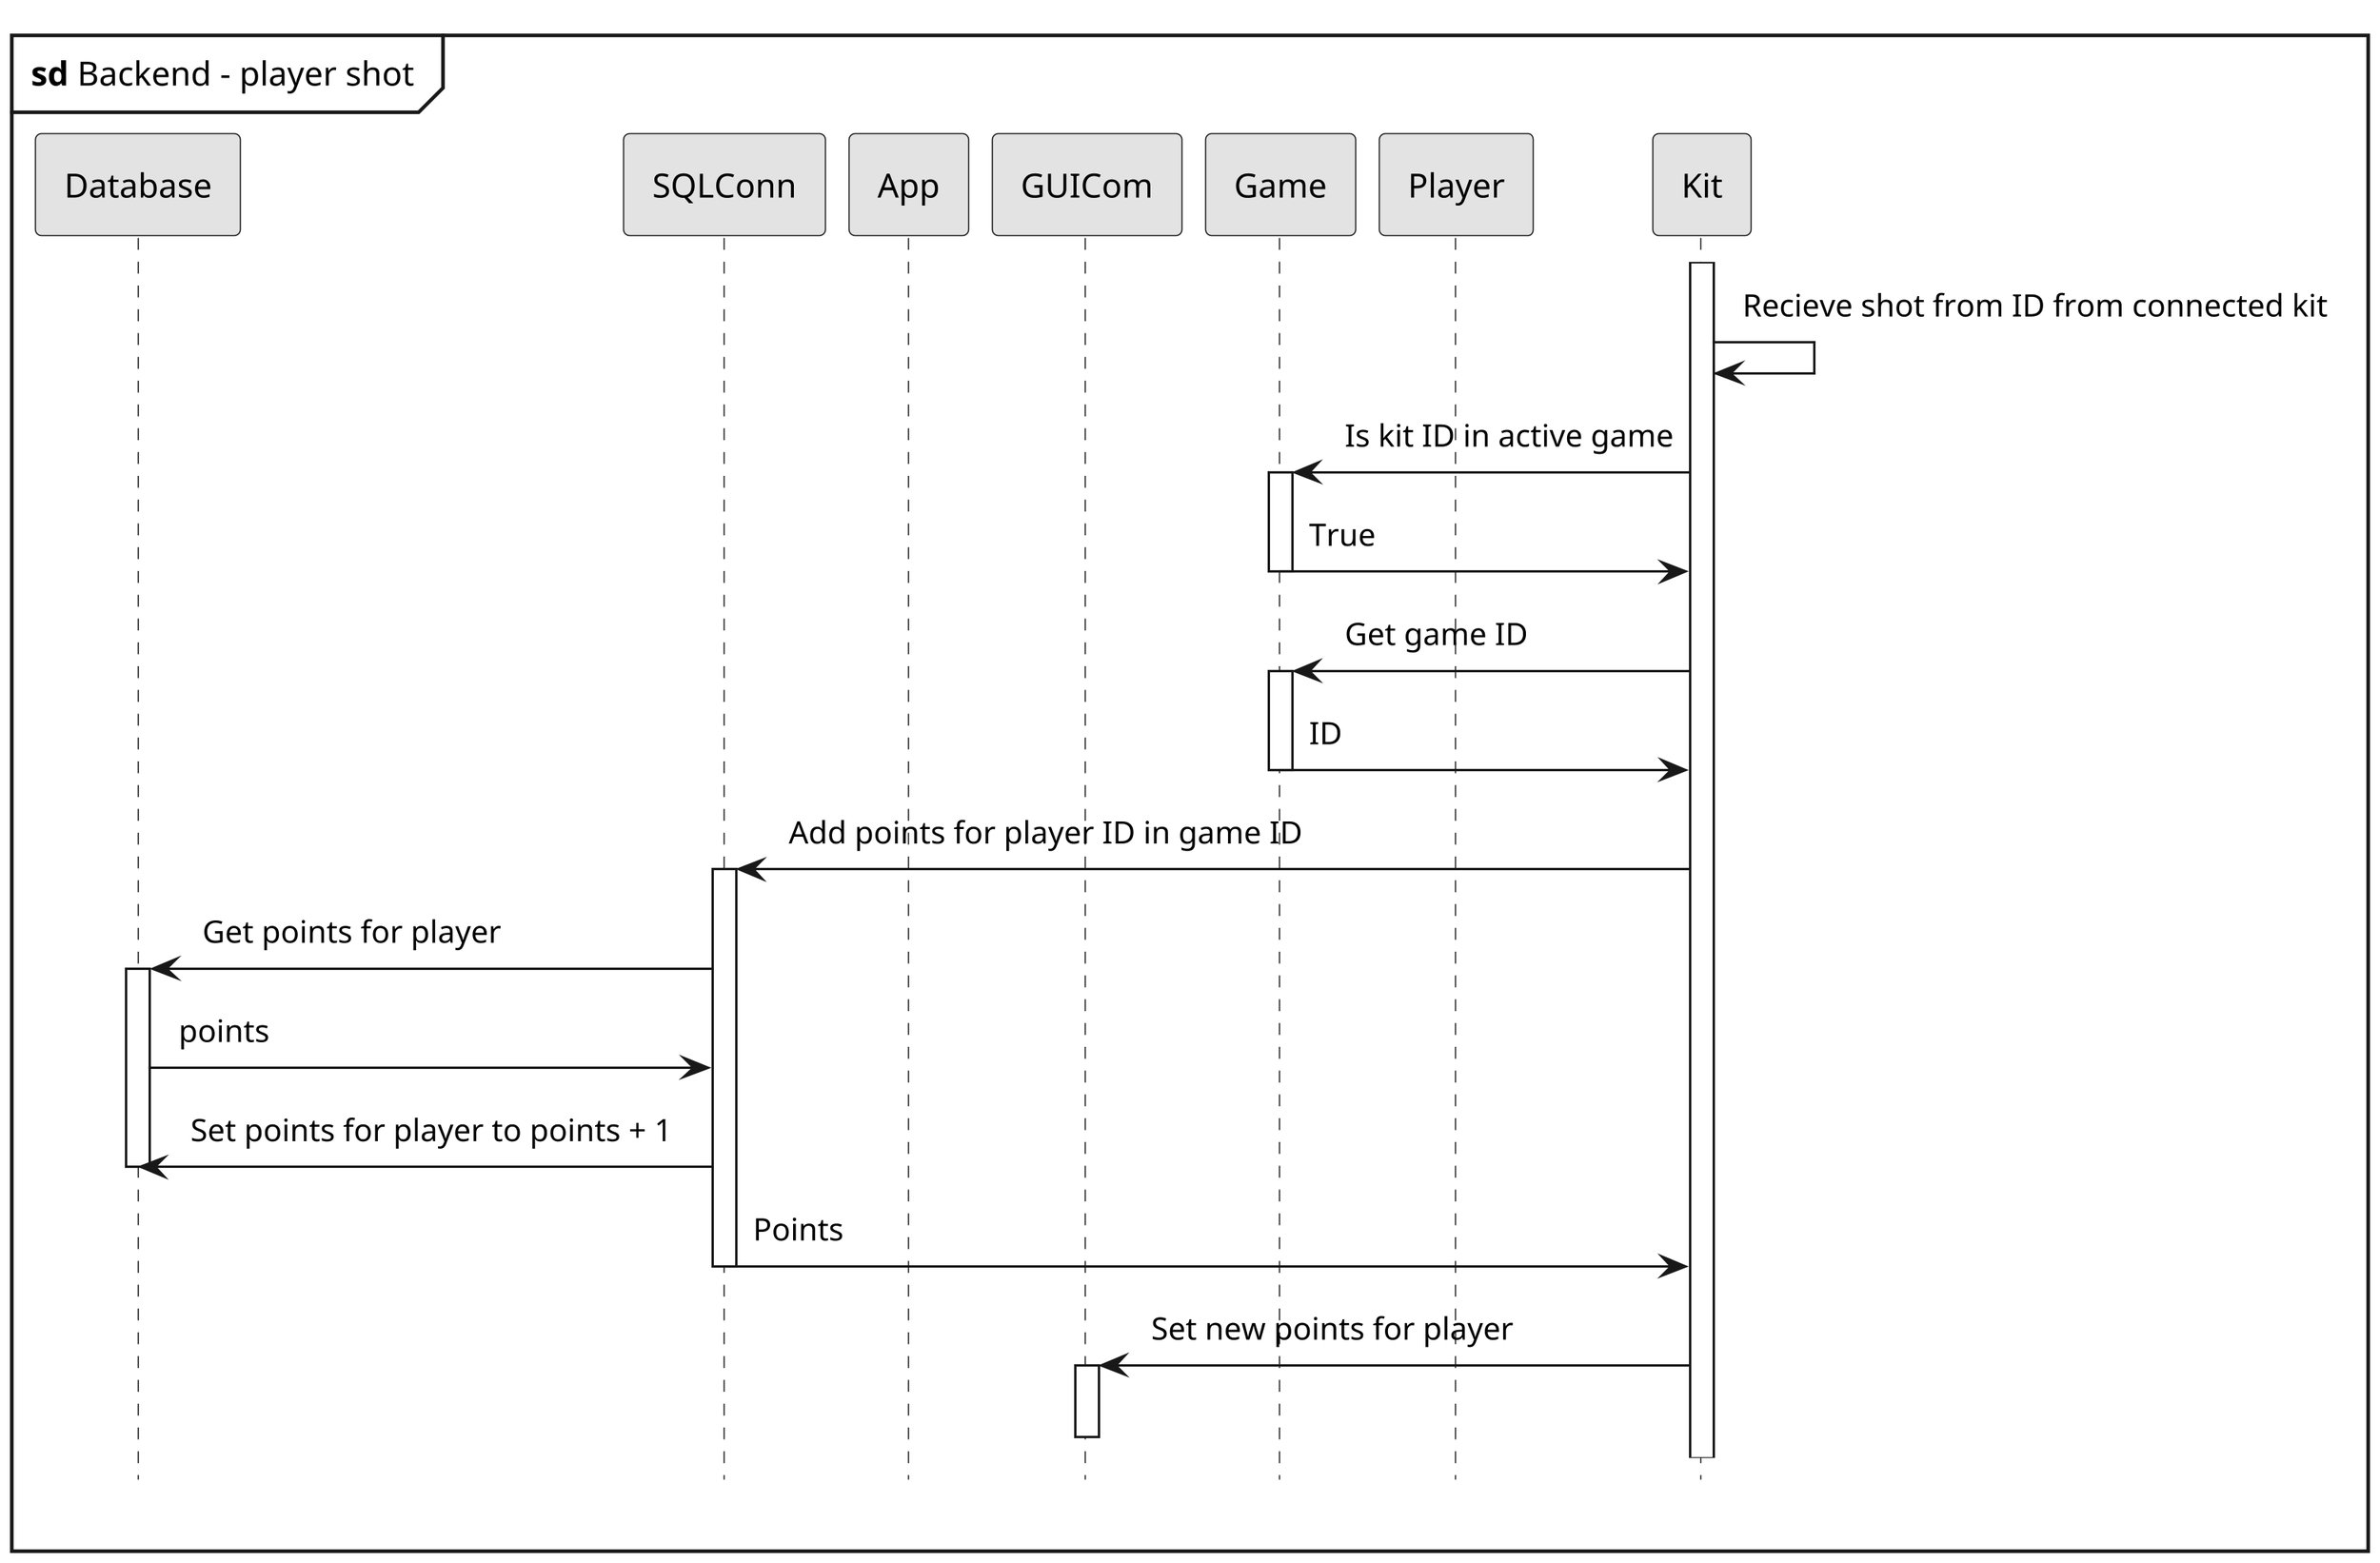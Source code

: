 @startuml backend_playershot_sd

skinparam {
    monochrome true
    dpi 300
    padding 5
    packageStyle rectangle
    packageStyle frame
    shadowing false
}

hide footbox

mainframe **sd** Backend - player shot

    participant Database
    participant SQLConn
    participant App
    participant GUICom
    participant Game
    participant Player
    participant Kit

    activate Kit
    Kit -> Kit: Recieve shot from ID from connected kit
    Kit -> Game++: Is kit ID in active game
    Game -> Kit: True
    deactivate Game
    Kit -> Game++: Get game ID
    Game -> Kit: ID
    deactivate Game
    Kit -> SQLConn++: Add points for player ID in game ID
    SQLConn -> Database++: Get points for player
    Database -> SQLConn: points
    SQLConn -> Database: Set points for player to points + 1
    deactivate Database
    SQLConn -> Kit: Points
    deactivate SQLConn
    Kit -> GUICom++: Set new points for player
    deactivate GUICom




@enduml